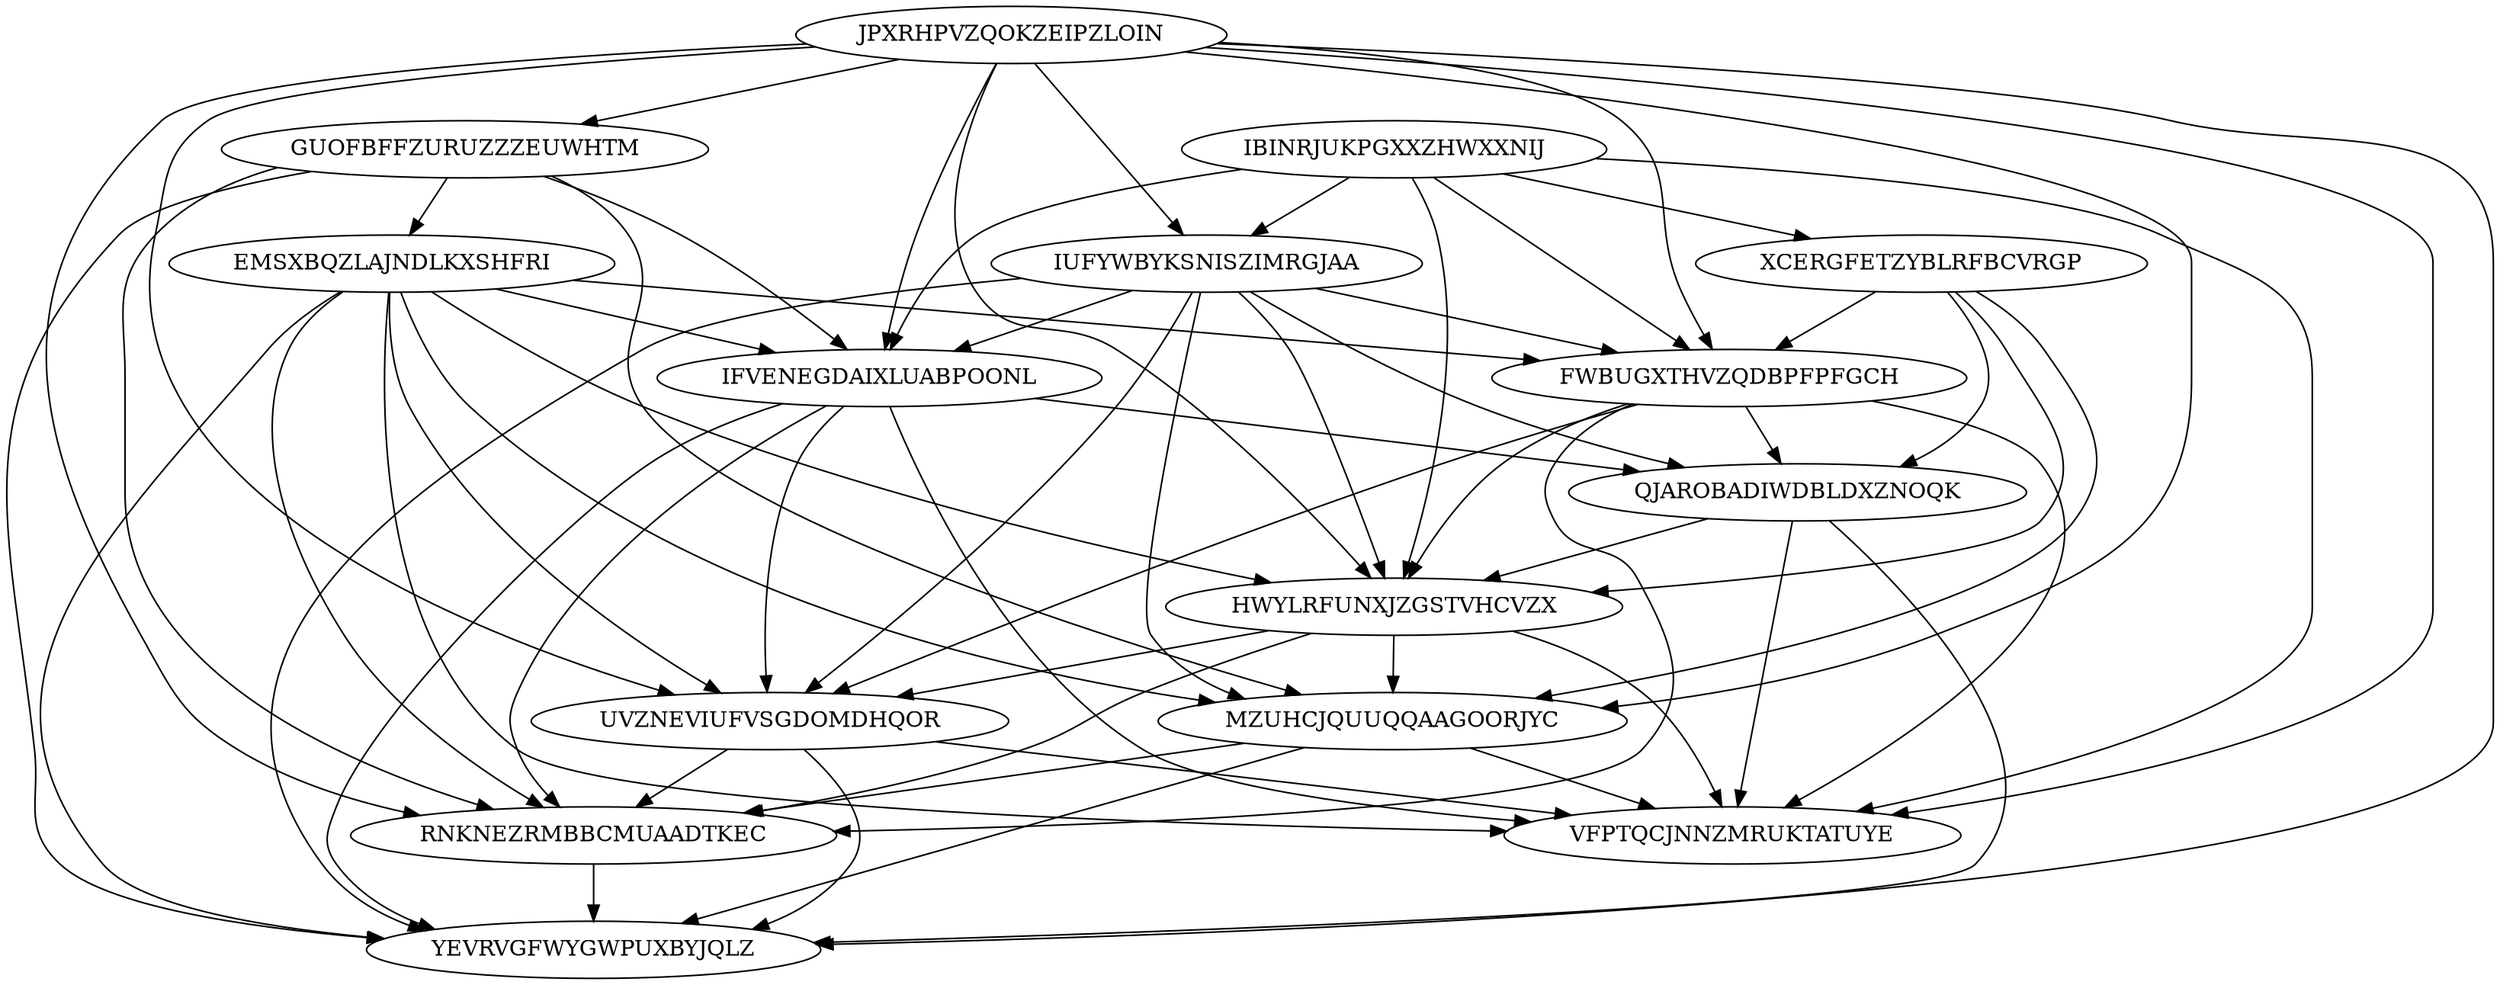 digraph N15M64 {
	IBINRJUKPGXXZHWXXNIJ	[Weight=15];
	JPXRHPVZQOKZEIPZLOIN	[Weight=14];
	GUOFBFFZURUZZZEUWHTM	[Weight=14];
	EMSXBQZLAJNDLKXSHFRI	[Weight=15];
	XCERGFETZYBLRFBCVRGP	[Weight=12];
	IUFYWBYKSNISZIMRGJAA	[Weight=17];
	FWBUGXTHVZQDBPFPFGCH	[Weight=17];
	IFVENEGDAIXLUABPOONL	[Weight=19];
	QJAROBADIWDBLDXZNOQK	[Weight=20];
	HWYLRFUNXJZGSTVHCVZX	[Weight=19];
	MZUHCJQUUQQAAGOORJYC	[Weight=14];
	UVZNEVIUFVSGDOMDHQOR	[Weight=12];
	RNKNEZRMBBCMUAADTKEC	[Weight=17];
	VFPTQCJNNZMRUKTATUYE	[Weight=13];
	YEVRVGFWYGWPUXBYJQLZ	[Weight=10];
	QJAROBADIWDBLDXZNOQK -> VFPTQCJNNZMRUKTATUYE [Weight=16];
	FWBUGXTHVZQDBPFPFGCH -> QJAROBADIWDBLDXZNOQK [Weight=15];
	IFVENEGDAIXLUABPOONL -> QJAROBADIWDBLDXZNOQK [Weight=12];
	GUOFBFFZURUZZZEUWHTM -> YEVRVGFWYGWPUXBYJQLZ [Weight=18];
	QJAROBADIWDBLDXZNOQK -> HWYLRFUNXJZGSTVHCVZX [Weight=12];
	EMSXBQZLAJNDLKXSHFRI -> YEVRVGFWYGWPUXBYJQLZ [Weight=15];
	JPXRHPVZQOKZEIPZLOIN -> GUOFBFFZURUZZZEUWHTM [Weight=17];
	HWYLRFUNXJZGSTVHCVZX -> MZUHCJQUUQQAAGOORJYC [Weight=19];
	FWBUGXTHVZQDBPFPFGCH -> RNKNEZRMBBCMUAADTKEC [Weight=11];
	IUFYWBYKSNISZIMRGJAA -> YEVRVGFWYGWPUXBYJQLZ [Weight=17];
	UVZNEVIUFVSGDOMDHQOR -> VFPTQCJNNZMRUKTATUYE [Weight=11];
	UVZNEVIUFVSGDOMDHQOR -> YEVRVGFWYGWPUXBYJQLZ [Weight=13];
	XCERGFETZYBLRFBCVRGP -> MZUHCJQUUQQAAGOORJYC [Weight=10];
	UVZNEVIUFVSGDOMDHQOR -> RNKNEZRMBBCMUAADTKEC [Weight=19];
	MZUHCJQUUQQAAGOORJYC -> VFPTQCJNNZMRUKTATUYE [Weight=16];
	IBINRJUKPGXXZHWXXNIJ -> HWYLRFUNXJZGSTVHCVZX [Weight=13];
	JPXRHPVZQOKZEIPZLOIN -> FWBUGXTHVZQDBPFPFGCH [Weight=15];
	IUFYWBYKSNISZIMRGJAA -> HWYLRFUNXJZGSTVHCVZX [Weight=12];
	IFVENEGDAIXLUABPOONL -> VFPTQCJNNZMRUKTATUYE [Weight=17];
	EMSXBQZLAJNDLKXSHFRI -> UVZNEVIUFVSGDOMDHQOR [Weight=19];
	JPXRHPVZQOKZEIPZLOIN -> IFVENEGDAIXLUABPOONL [Weight=15];
	GUOFBFFZURUZZZEUWHTM -> MZUHCJQUUQQAAGOORJYC [Weight=10];
	FWBUGXTHVZQDBPFPFGCH -> VFPTQCJNNZMRUKTATUYE [Weight=13];
	IBINRJUKPGXXZHWXXNIJ -> VFPTQCJNNZMRUKTATUYE [Weight=12];
	GUOFBFFZURUZZZEUWHTM -> RNKNEZRMBBCMUAADTKEC [Weight=10];
	HWYLRFUNXJZGSTVHCVZX -> VFPTQCJNNZMRUKTATUYE [Weight=18];
	EMSXBQZLAJNDLKXSHFRI -> HWYLRFUNXJZGSTVHCVZX [Weight=15];
	HWYLRFUNXJZGSTVHCVZX -> RNKNEZRMBBCMUAADTKEC [Weight=15];
	MZUHCJQUUQQAAGOORJYC -> RNKNEZRMBBCMUAADTKEC [Weight=20];
	JPXRHPVZQOKZEIPZLOIN -> IUFYWBYKSNISZIMRGJAA [Weight=14];
	IBINRJUKPGXXZHWXXNIJ -> FWBUGXTHVZQDBPFPFGCH [Weight=15];
	JPXRHPVZQOKZEIPZLOIN -> YEVRVGFWYGWPUXBYJQLZ [Weight=10];
	JPXRHPVZQOKZEIPZLOIN -> UVZNEVIUFVSGDOMDHQOR [Weight=11];
	FWBUGXTHVZQDBPFPFGCH -> HWYLRFUNXJZGSTVHCVZX [Weight=10];
	EMSXBQZLAJNDLKXSHFRI -> RNKNEZRMBBCMUAADTKEC [Weight=13];
	XCERGFETZYBLRFBCVRGP -> FWBUGXTHVZQDBPFPFGCH [Weight=15];
	JPXRHPVZQOKZEIPZLOIN -> RNKNEZRMBBCMUAADTKEC [Weight=10];
	GUOFBFFZURUZZZEUWHTM -> IFVENEGDAIXLUABPOONL [Weight=10];
	EMSXBQZLAJNDLKXSHFRI -> VFPTQCJNNZMRUKTATUYE [Weight=17];
	EMSXBQZLAJNDLKXSHFRI -> IFVENEGDAIXLUABPOONL [Weight=18];
	IUFYWBYKSNISZIMRGJAA -> QJAROBADIWDBLDXZNOQK [Weight=13];
	IUFYWBYKSNISZIMRGJAA -> MZUHCJQUUQQAAGOORJYC [Weight=17];
	IUFYWBYKSNISZIMRGJAA -> UVZNEVIUFVSGDOMDHQOR [Weight=14];
	JPXRHPVZQOKZEIPZLOIN -> VFPTQCJNNZMRUKTATUYE [Weight=18];
	IBINRJUKPGXXZHWXXNIJ -> XCERGFETZYBLRFBCVRGP [Weight=10];
	HWYLRFUNXJZGSTVHCVZX -> UVZNEVIUFVSGDOMDHQOR [Weight=10];
	XCERGFETZYBLRFBCVRGP -> QJAROBADIWDBLDXZNOQK [Weight=16];
	EMSXBQZLAJNDLKXSHFRI -> FWBUGXTHVZQDBPFPFGCH [Weight=14];
	RNKNEZRMBBCMUAADTKEC -> YEVRVGFWYGWPUXBYJQLZ [Weight=10];
	EMSXBQZLAJNDLKXSHFRI -> MZUHCJQUUQQAAGOORJYC [Weight=14];
	JPXRHPVZQOKZEIPZLOIN -> HWYLRFUNXJZGSTVHCVZX [Weight=19];
	IBINRJUKPGXXZHWXXNIJ -> IFVENEGDAIXLUABPOONL [Weight=17];
	GUOFBFFZURUZZZEUWHTM -> EMSXBQZLAJNDLKXSHFRI [Weight=18];
	IFVENEGDAIXLUABPOONL -> UVZNEVIUFVSGDOMDHQOR [Weight=19];
	IUFYWBYKSNISZIMRGJAA -> IFVENEGDAIXLUABPOONL [Weight=17];
	QJAROBADIWDBLDXZNOQK -> YEVRVGFWYGWPUXBYJQLZ [Weight=14];
	XCERGFETZYBLRFBCVRGP -> HWYLRFUNXJZGSTVHCVZX [Weight=14];
	FWBUGXTHVZQDBPFPFGCH -> UVZNEVIUFVSGDOMDHQOR [Weight=15];
	IFVENEGDAIXLUABPOONL -> RNKNEZRMBBCMUAADTKEC [Weight=19];
	IBINRJUKPGXXZHWXXNIJ -> IUFYWBYKSNISZIMRGJAA [Weight=12];
	JPXRHPVZQOKZEIPZLOIN -> MZUHCJQUUQQAAGOORJYC [Weight=17];
	IFVENEGDAIXLUABPOONL -> YEVRVGFWYGWPUXBYJQLZ [Weight=12];
	IUFYWBYKSNISZIMRGJAA -> FWBUGXTHVZQDBPFPFGCH [Weight=11];
	MZUHCJQUUQQAAGOORJYC -> YEVRVGFWYGWPUXBYJQLZ [Weight=11];
}
